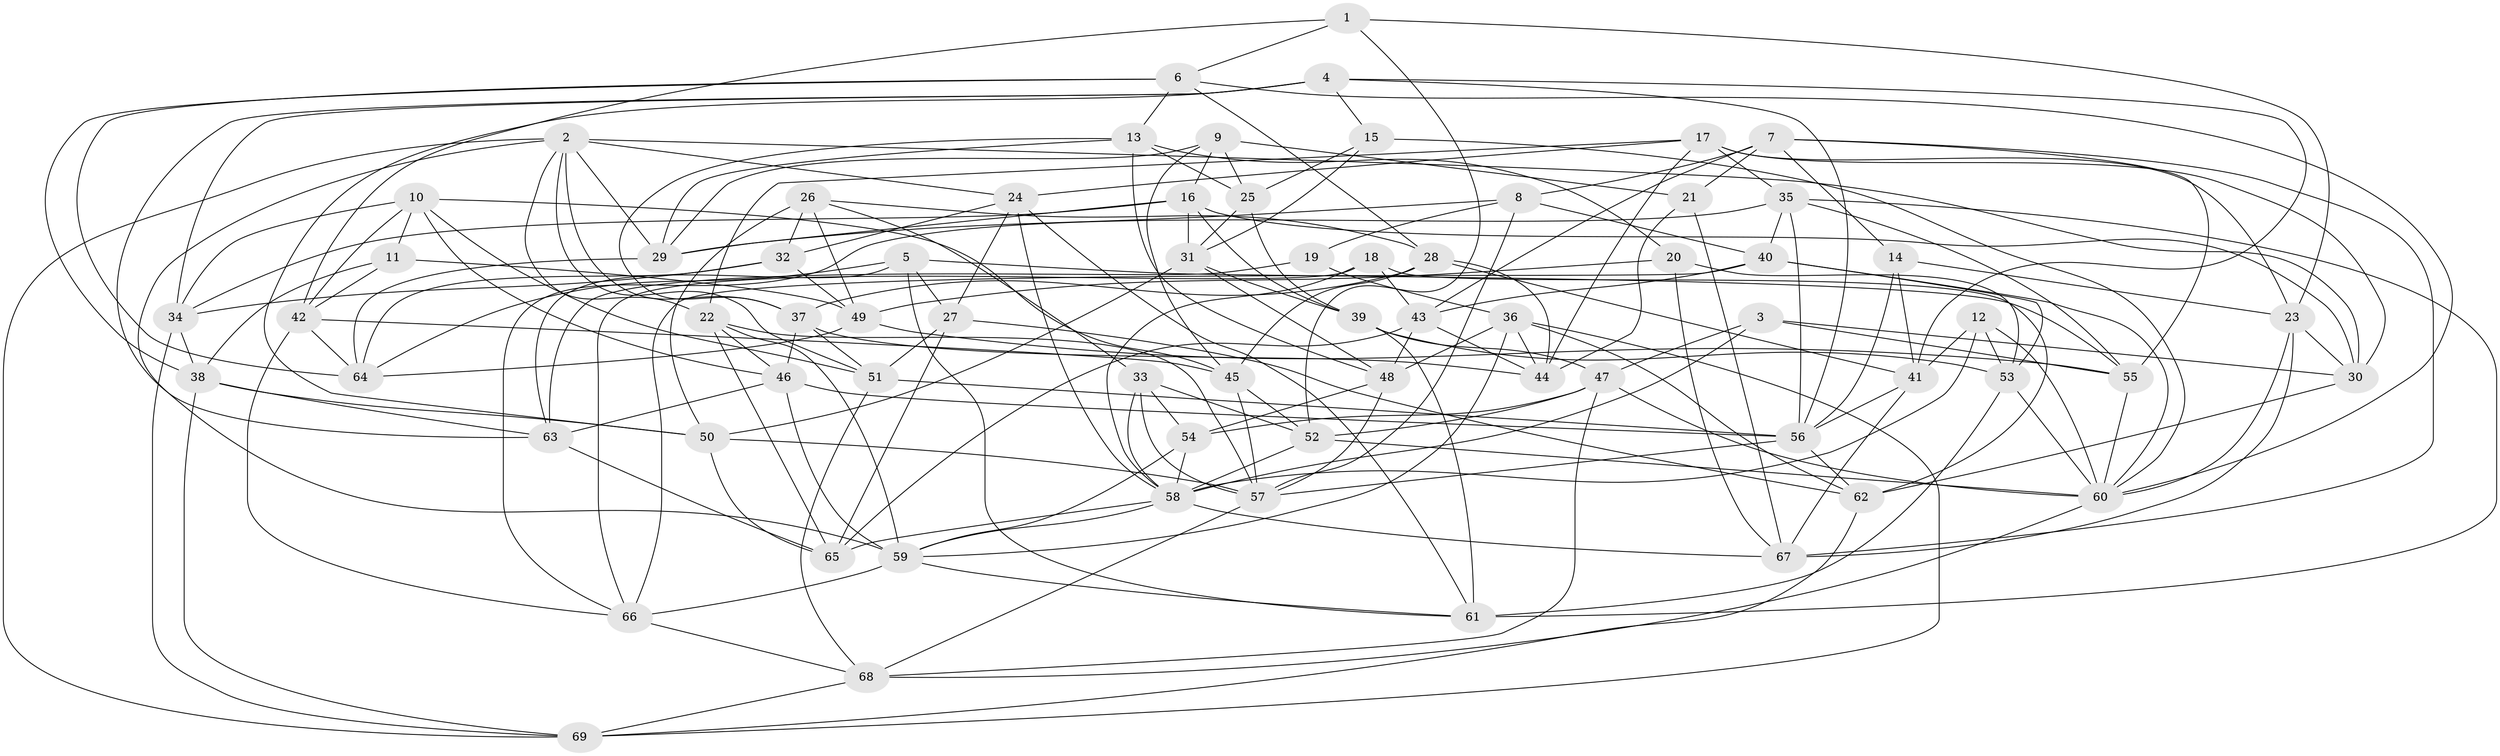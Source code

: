 // original degree distribution, {4: 1.0}
// Generated by graph-tools (version 1.1) at 2025/26/03/09/25 03:26:54]
// undirected, 69 vertices, 200 edges
graph export_dot {
graph [start="1"]
  node [color=gray90,style=filled];
  1;
  2;
  3;
  4;
  5;
  6;
  7;
  8;
  9;
  10;
  11;
  12;
  13;
  14;
  15;
  16;
  17;
  18;
  19;
  20;
  21;
  22;
  23;
  24;
  25;
  26;
  27;
  28;
  29;
  30;
  31;
  32;
  33;
  34;
  35;
  36;
  37;
  38;
  39;
  40;
  41;
  42;
  43;
  44;
  45;
  46;
  47;
  48;
  49;
  50;
  51;
  52;
  53;
  54;
  55;
  56;
  57;
  58;
  59;
  60;
  61;
  62;
  63;
  64;
  65;
  66;
  67;
  68;
  69;
  1 -- 6 [weight=1.0];
  1 -- 23 [weight=1.0];
  1 -- 42 [weight=1.0];
  1 -- 52 [weight=1.0];
  2 -- 22 [weight=1.0];
  2 -- 24 [weight=1.0];
  2 -- 29 [weight=1.0];
  2 -- 30 [weight=1.0];
  2 -- 37 [weight=1.0];
  2 -- 51 [weight=1.0];
  2 -- 59 [weight=1.0];
  2 -- 69 [weight=1.0];
  3 -- 30 [weight=1.0];
  3 -- 47 [weight=1.0];
  3 -- 55 [weight=1.0];
  3 -- 58 [weight=1.0];
  4 -- 15 [weight=1.0];
  4 -- 34 [weight=1.0];
  4 -- 41 [weight=1.0];
  4 -- 50 [weight=1.0];
  4 -- 56 [weight=1.0];
  4 -- 63 [weight=1.0];
  5 -- 27 [weight=2.0];
  5 -- 55 [weight=1.0];
  5 -- 61 [weight=1.0];
  5 -- 63 [weight=1.0];
  5 -- 64 [weight=1.0];
  6 -- 13 [weight=1.0];
  6 -- 28 [weight=1.0];
  6 -- 38 [weight=1.0];
  6 -- 60 [weight=1.0];
  6 -- 64 [weight=1.0];
  7 -- 8 [weight=1.0];
  7 -- 14 [weight=1.0];
  7 -- 21 [weight=1.0];
  7 -- 43 [weight=1.0];
  7 -- 55 [weight=1.0];
  7 -- 67 [weight=1.0];
  8 -- 19 [weight=2.0];
  8 -- 29 [weight=1.0];
  8 -- 40 [weight=1.0];
  8 -- 57 [weight=1.0];
  9 -- 16 [weight=1.0];
  9 -- 21 [weight=1.0];
  9 -- 25 [weight=2.0];
  9 -- 29 [weight=1.0];
  9 -- 45 [weight=1.0];
  10 -- 11 [weight=1.0];
  10 -- 34 [weight=1.0];
  10 -- 42 [weight=1.0];
  10 -- 45 [weight=1.0];
  10 -- 46 [weight=1.0];
  10 -- 51 [weight=1.0];
  11 -- 38 [weight=1.0];
  11 -- 42 [weight=1.0];
  11 -- 49 [weight=1.0];
  12 -- 41 [weight=1.0];
  12 -- 53 [weight=1.0];
  12 -- 58 [weight=1.0];
  12 -- 60 [weight=1.0];
  13 -- 20 [weight=1.0];
  13 -- 25 [weight=1.0];
  13 -- 29 [weight=1.0];
  13 -- 37 [weight=1.0];
  13 -- 48 [weight=1.0];
  14 -- 23 [weight=1.0];
  14 -- 41 [weight=1.0];
  14 -- 56 [weight=1.0];
  15 -- 25 [weight=1.0];
  15 -- 31 [weight=1.0];
  15 -- 60 [weight=1.0];
  16 -- 29 [weight=1.0];
  16 -- 30 [weight=1.0];
  16 -- 31 [weight=1.0];
  16 -- 34 [weight=1.0];
  16 -- 39 [weight=1.0];
  17 -- 22 [weight=1.0];
  17 -- 23 [weight=1.0];
  17 -- 24 [weight=1.0];
  17 -- 30 [weight=1.0];
  17 -- 35 [weight=1.0];
  17 -- 44 [weight=1.0];
  18 -- 43 [weight=1.0];
  18 -- 58 [weight=1.0];
  18 -- 62 [weight=1.0];
  18 -- 66 [weight=1.0];
  19 -- 36 [weight=1.0];
  19 -- 63 [weight=1.0];
  20 -- 49 [weight=1.0];
  20 -- 53 [weight=1.0];
  20 -- 67 [weight=1.0];
  21 -- 44 [weight=1.0];
  21 -- 67 [weight=1.0];
  22 -- 46 [weight=1.0];
  22 -- 57 [weight=1.0];
  22 -- 59 [weight=1.0];
  22 -- 65 [weight=1.0];
  23 -- 30 [weight=1.0];
  23 -- 60 [weight=1.0];
  23 -- 67 [weight=1.0];
  24 -- 27 [weight=1.0];
  24 -- 32 [weight=1.0];
  24 -- 58 [weight=1.0];
  24 -- 61 [weight=1.0];
  25 -- 31 [weight=1.0];
  25 -- 39 [weight=1.0];
  26 -- 28 [weight=1.0];
  26 -- 32 [weight=2.0];
  26 -- 33 [weight=1.0];
  26 -- 49 [weight=1.0];
  26 -- 50 [weight=1.0];
  27 -- 51 [weight=1.0];
  27 -- 62 [weight=1.0];
  27 -- 65 [weight=1.0];
  28 -- 37 [weight=1.0];
  28 -- 41 [weight=1.0];
  28 -- 44 [weight=1.0];
  28 -- 45 [weight=1.0];
  29 -- 64 [weight=1.0];
  30 -- 62 [weight=1.0];
  31 -- 39 [weight=1.0];
  31 -- 48 [weight=1.0];
  31 -- 50 [weight=1.0];
  32 -- 34 [weight=1.0];
  32 -- 49 [weight=1.0];
  32 -- 64 [weight=1.0];
  33 -- 52 [weight=1.0];
  33 -- 54 [weight=2.0];
  33 -- 57 [weight=1.0];
  33 -- 58 [weight=1.0];
  34 -- 38 [weight=1.0];
  34 -- 69 [weight=1.0];
  35 -- 40 [weight=1.0];
  35 -- 55 [weight=1.0];
  35 -- 56 [weight=1.0];
  35 -- 61 [weight=1.0];
  35 -- 66 [weight=1.0];
  36 -- 44 [weight=1.0];
  36 -- 48 [weight=1.0];
  36 -- 59 [weight=1.0];
  36 -- 62 [weight=1.0];
  36 -- 69 [weight=1.0];
  37 -- 44 [weight=1.0];
  37 -- 46 [weight=1.0];
  37 -- 51 [weight=1.0];
  38 -- 50 [weight=1.0];
  38 -- 63 [weight=1.0];
  38 -- 69 [weight=1.0];
  39 -- 47 [weight=1.0];
  39 -- 53 [weight=1.0];
  39 -- 61 [weight=1.0];
  40 -- 43 [weight=1.0];
  40 -- 53 [weight=1.0];
  40 -- 60 [weight=1.0];
  40 -- 66 [weight=1.0];
  41 -- 56 [weight=1.0];
  41 -- 67 [weight=1.0];
  42 -- 45 [weight=1.0];
  42 -- 64 [weight=1.0];
  42 -- 66 [weight=1.0];
  43 -- 44 [weight=1.0];
  43 -- 48 [weight=1.0];
  43 -- 65 [weight=1.0];
  45 -- 52 [weight=1.0];
  45 -- 57 [weight=1.0];
  46 -- 56 [weight=1.0];
  46 -- 59 [weight=1.0];
  46 -- 63 [weight=1.0];
  47 -- 52 [weight=1.0];
  47 -- 54 [weight=1.0];
  47 -- 60 [weight=1.0];
  47 -- 68 [weight=1.0];
  48 -- 54 [weight=1.0];
  48 -- 57 [weight=1.0];
  49 -- 55 [weight=1.0];
  49 -- 64 [weight=1.0];
  50 -- 57 [weight=1.0];
  50 -- 65 [weight=1.0];
  51 -- 56 [weight=1.0];
  51 -- 68 [weight=1.0];
  52 -- 58 [weight=1.0];
  52 -- 60 [weight=1.0];
  53 -- 60 [weight=1.0];
  53 -- 61 [weight=1.0];
  54 -- 58 [weight=1.0];
  54 -- 59 [weight=1.0];
  55 -- 60 [weight=1.0];
  56 -- 57 [weight=1.0];
  56 -- 62 [weight=1.0];
  57 -- 68 [weight=1.0];
  58 -- 59 [weight=1.0];
  58 -- 65 [weight=1.0];
  58 -- 67 [weight=1.0];
  59 -- 61 [weight=1.0];
  59 -- 66 [weight=1.0];
  60 -- 68 [weight=1.0];
  62 -- 69 [weight=1.0];
  63 -- 65 [weight=1.0];
  66 -- 68 [weight=1.0];
  68 -- 69 [weight=1.0];
}
